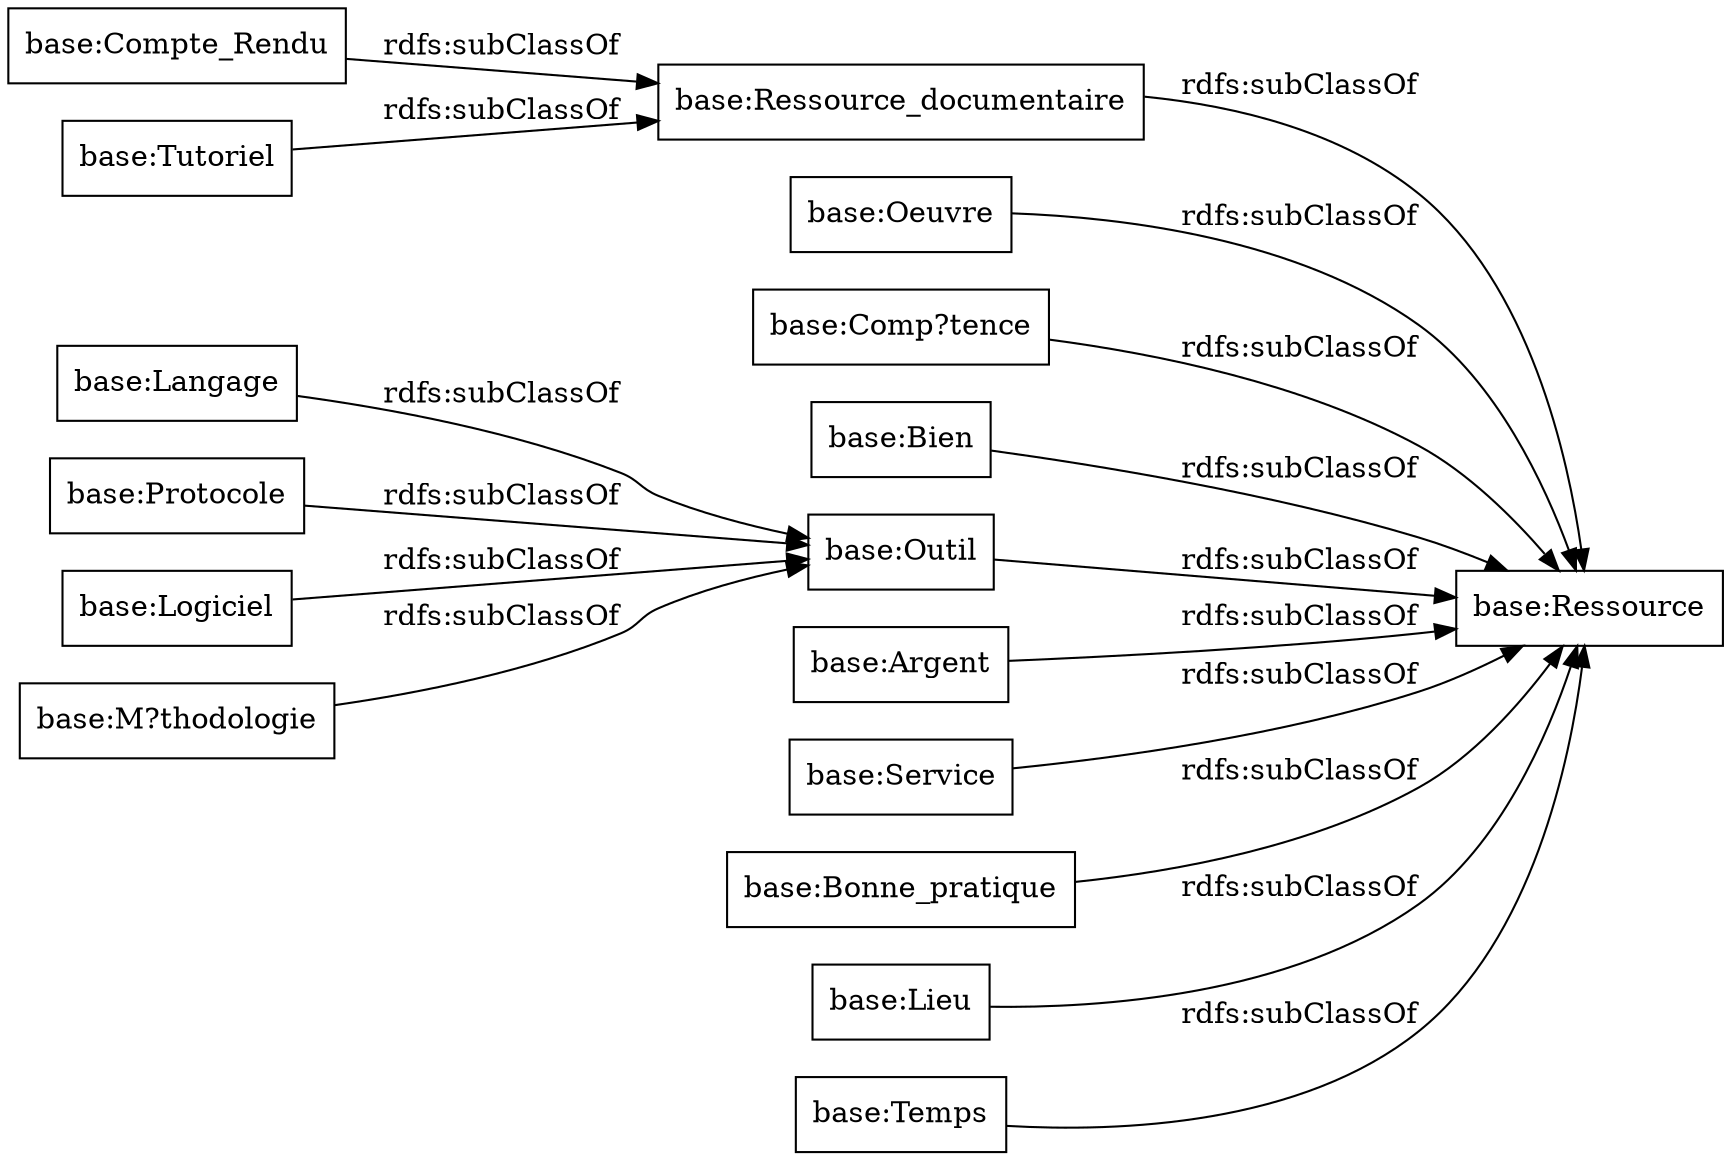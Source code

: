 digraph ar2dtool_diagram { 
rankdir=LR;
size="1000"
node [shape = rectangle, color="black"]; "base:Compte_Rendu" "base:Protocole" "base:Oeuvre" "base:Tutoriel" "base:Comp?tence" "base:Bien" "base:Logiciel" "base:Outil" "base:Argent" "base:M?thodologie" "base:Service" "base:Bonne_pratique" "base:Langage" "base:Lieu" "base:Ressource" "base:Temps" "base:Ressource_documentaire" ; /*classes style*/
	"base:Protocole" -> "base:Outil" [ label = "rdfs:subClassOf" ];
	"base:Tutoriel" -> "base:Ressource_documentaire" [ label = "rdfs:subClassOf" ];
	"base:Bien" -> "base:Ressource" [ label = "rdfs:subClassOf" ];
	"base:Oeuvre" -> "base:Ressource" [ label = "rdfs:subClassOf" ];
	"base:Langage" -> "base:Outil" [ label = "rdfs:subClassOf" ];
	"base:Outil" -> "base:Ressource" [ label = "rdfs:subClassOf" ];
	"base:Temps" -> "base:Ressource" [ label = "rdfs:subClassOf" ];
	"base:Comp?tence" -> "base:Ressource" [ label = "rdfs:subClassOf" ];
	"base:Ressource_documentaire" -> "base:Ressource" [ label = "rdfs:subClassOf" ];
	"base:Logiciel" -> "base:Outil" [ label = "rdfs:subClassOf" ];
	"base:M?thodologie" -> "base:Outil" [ label = "rdfs:subClassOf" ];
	"base:Compte_Rendu" -> "base:Ressource_documentaire" [ label = "rdfs:subClassOf" ];
	"base:Argent" -> "base:Ressource" [ label = "rdfs:subClassOf" ];
	"base:Lieu" -> "base:Ressource" [ label = "rdfs:subClassOf" ];
	"base:Bonne_pratique" -> "base:Ressource" [ label = "rdfs:subClassOf" ];
	"base:Service" -> "base:Ressource" [ label = "rdfs:subClassOf" ];

}

